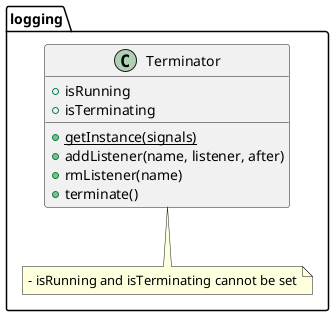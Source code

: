 @startuml logging

package logging {
  class Terminator {
    + isRunning
    + isTerminating
    + {static} getInstance(signals)
    + addListener(name, listener, after)
    + rmListener(name)
    + terminate()
  }

  note bottom of Terminator
    - isRunning and isTerminating cannot be set
  end note
}

@enduml
